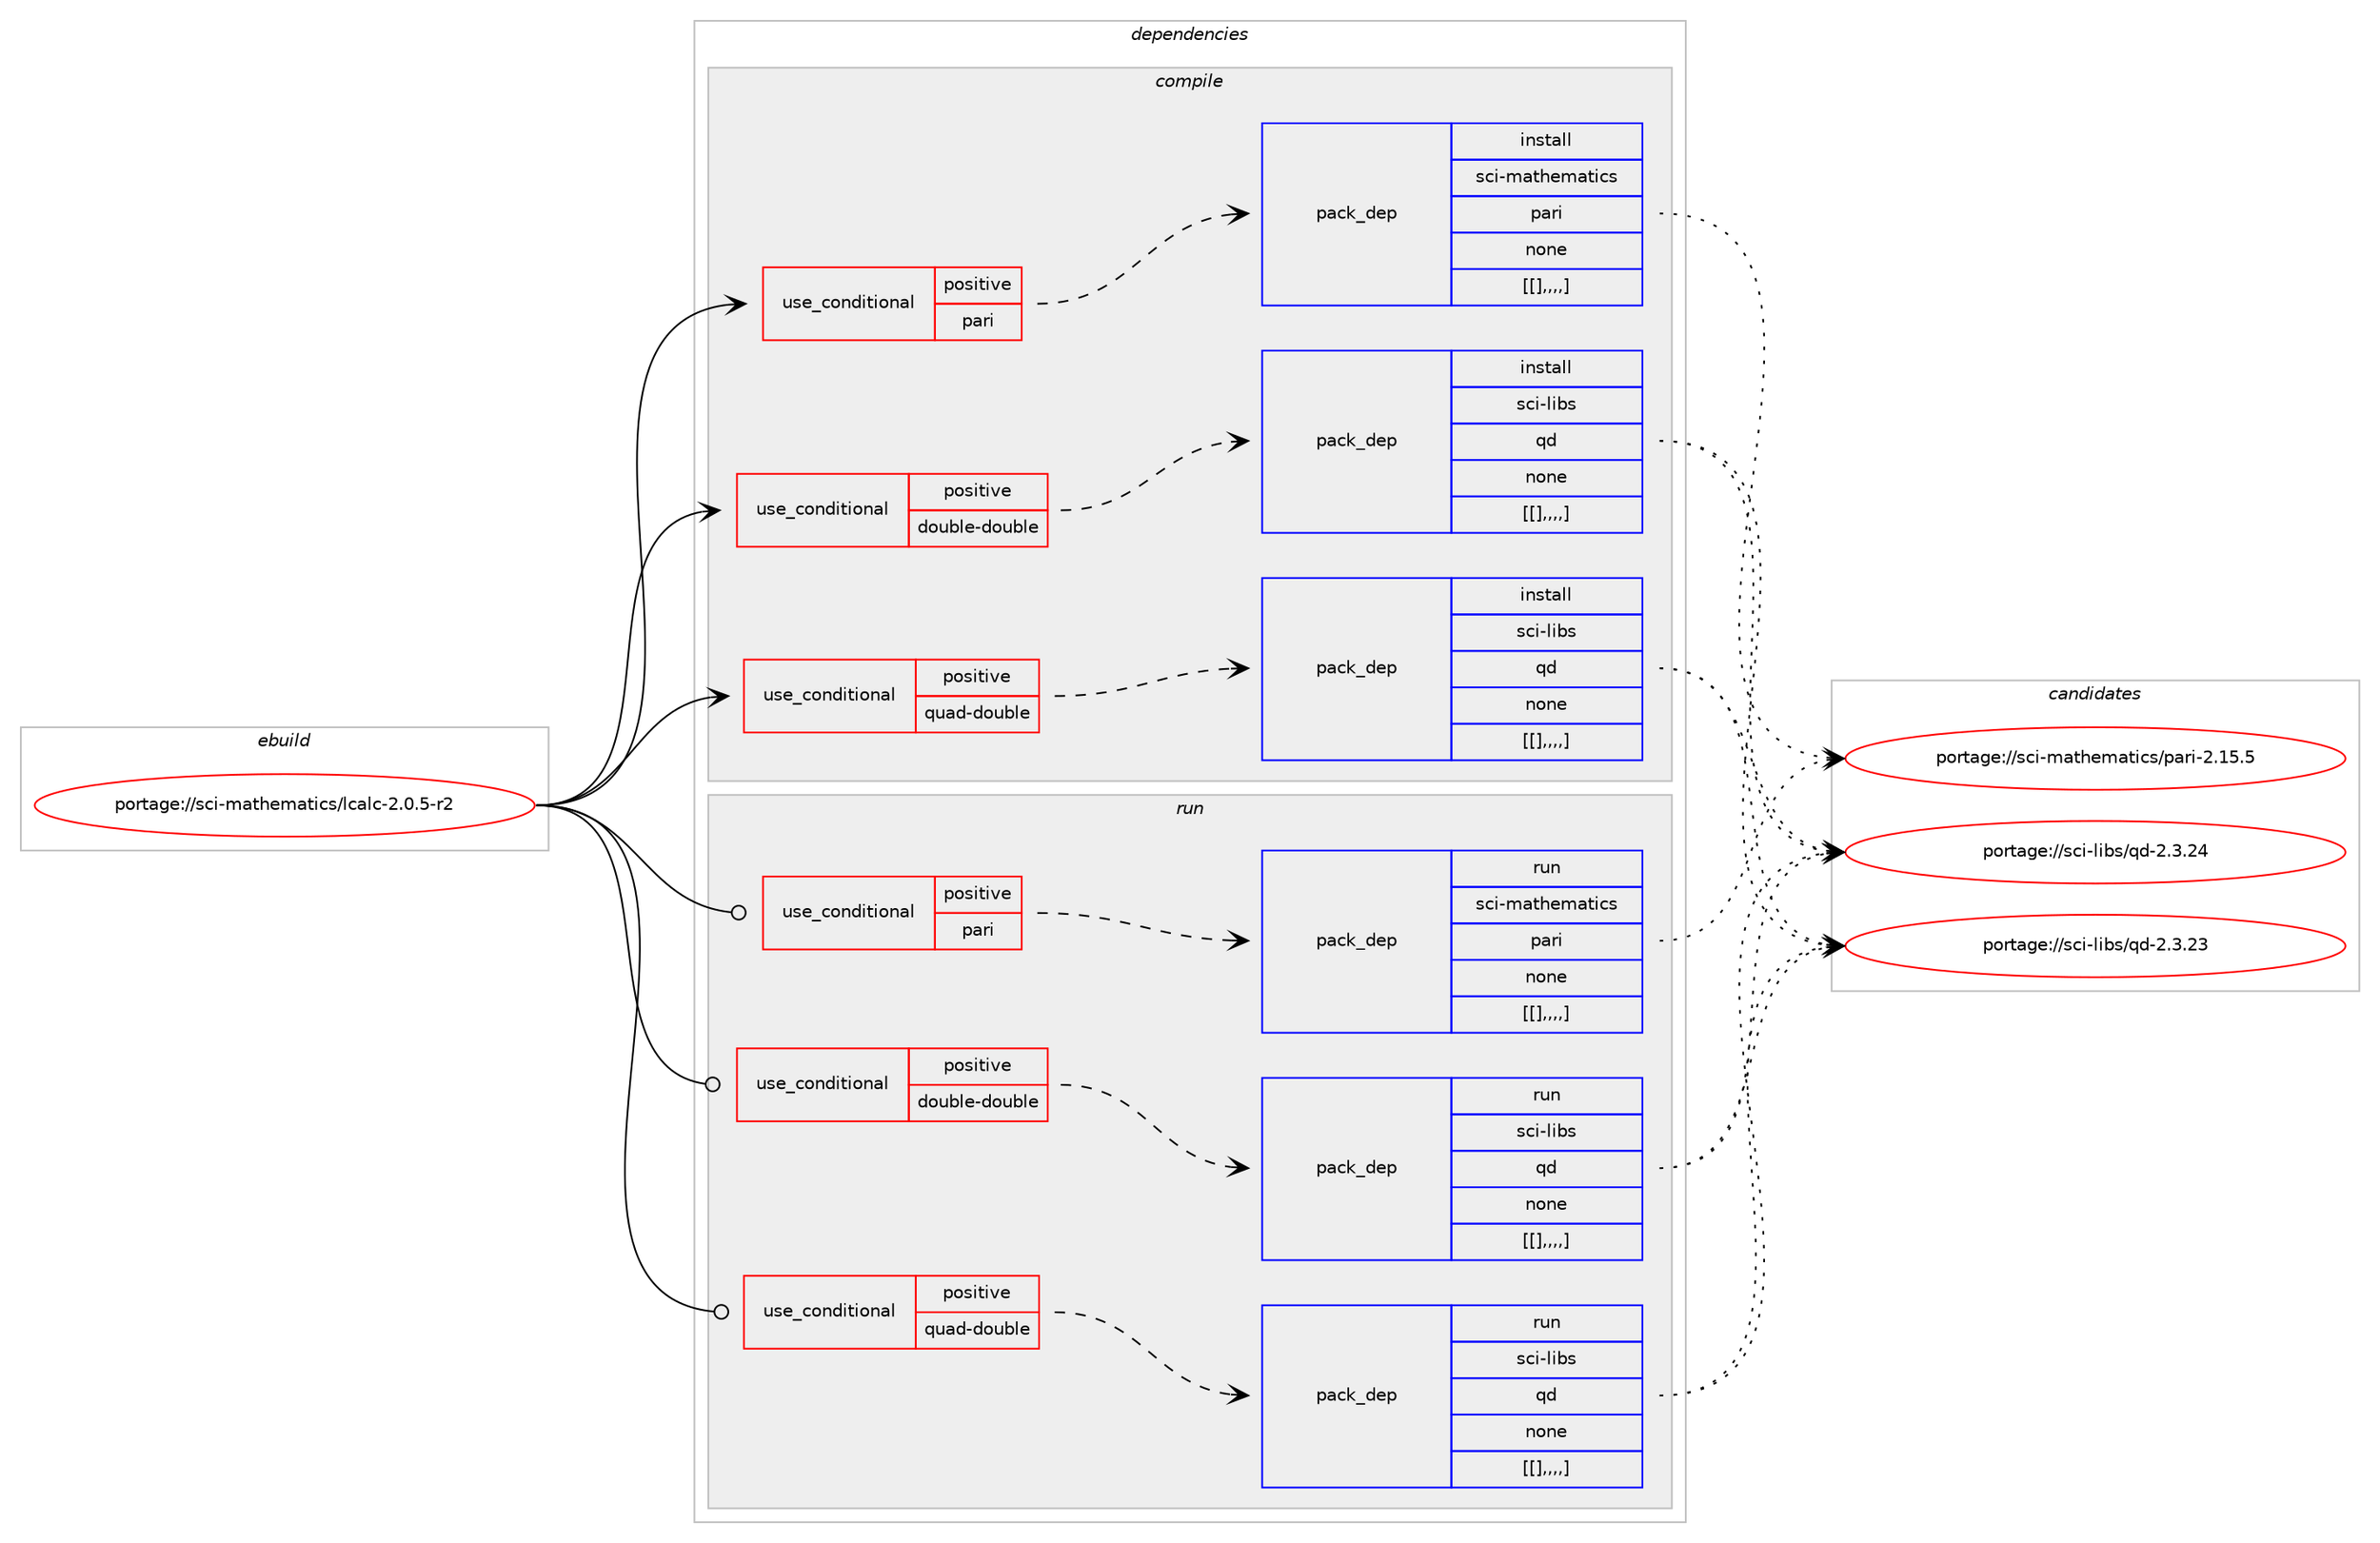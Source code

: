 digraph prolog {

# *************
# Graph options
# *************

newrank=true;
concentrate=true;
compound=true;
graph [rankdir=LR,fontname=Helvetica,fontsize=10,ranksep=1.5];#, ranksep=2.5, nodesep=0.2];
edge  [arrowhead=vee];
node  [fontname=Helvetica,fontsize=10];

# **********
# The ebuild
# **********

subgraph cluster_leftcol {
color=gray;
label=<<i>ebuild</i>>;
id [label="portage://sci-mathematics/lcalc-2.0.5-r2", color=red, width=4, href="../sci-mathematics/lcalc-2.0.5-r2.svg"];
}

# ****************
# The dependencies
# ****************

subgraph cluster_midcol {
color=gray;
label=<<i>dependencies</i>>;
subgraph cluster_compile {
fillcolor="#eeeeee";
style=filled;
label=<<i>compile</i>>;
subgraph cond112273 {
dependency424571 [label=<<TABLE BORDER="0" CELLBORDER="1" CELLSPACING="0" CELLPADDING="4"><TR><TD ROWSPAN="3" CELLPADDING="10">use_conditional</TD></TR><TR><TD>positive</TD></TR><TR><TD>double-double</TD></TR></TABLE>>, shape=none, color=red];
subgraph pack309283 {
dependency424572 [label=<<TABLE BORDER="0" CELLBORDER="1" CELLSPACING="0" CELLPADDING="4" WIDTH="220"><TR><TD ROWSPAN="6" CELLPADDING="30">pack_dep</TD></TR><TR><TD WIDTH="110">install</TD></TR><TR><TD>sci-libs</TD></TR><TR><TD>qd</TD></TR><TR><TD>none</TD></TR><TR><TD>[[],,,,]</TD></TR></TABLE>>, shape=none, color=blue];
}
dependency424571:e -> dependency424572:w [weight=20,style="dashed",arrowhead="vee"];
}
id:e -> dependency424571:w [weight=20,style="solid",arrowhead="vee"];
subgraph cond112274 {
dependency424573 [label=<<TABLE BORDER="0" CELLBORDER="1" CELLSPACING="0" CELLPADDING="4"><TR><TD ROWSPAN="3" CELLPADDING="10">use_conditional</TD></TR><TR><TD>positive</TD></TR><TR><TD>pari</TD></TR></TABLE>>, shape=none, color=red];
subgraph pack309284 {
dependency424574 [label=<<TABLE BORDER="0" CELLBORDER="1" CELLSPACING="0" CELLPADDING="4" WIDTH="220"><TR><TD ROWSPAN="6" CELLPADDING="30">pack_dep</TD></TR><TR><TD WIDTH="110">install</TD></TR><TR><TD>sci-mathematics</TD></TR><TR><TD>pari</TD></TR><TR><TD>none</TD></TR><TR><TD>[[],,,,]</TD></TR></TABLE>>, shape=none, color=blue];
}
dependency424573:e -> dependency424574:w [weight=20,style="dashed",arrowhead="vee"];
}
id:e -> dependency424573:w [weight=20,style="solid",arrowhead="vee"];
subgraph cond112275 {
dependency424575 [label=<<TABLE BORDER="0" CELLBORDER="1" CELLSPACING="0" CELLPADDING="4"><TR><TD ROWSPAN="3" CELLPADDING="10">use_conditional</TD></TR><TR><TD>positive</TD></TR><TR><TD>quad-double</TD></TR></TABLE>>, shape=none, color=red];
subgraph pack309285 {
dependency424576 [label=<<TABLE BORDER="0" CELLBORDER="1" CELLSPACING="0" CELLPADDING="4" WIDTH="220"><TR><TD ROWSPAN="6" CELLPADDING="30">pack_dep</TD></TR><TR><TD WIDTH="110">install</TD></TR><TR><TD>sci-libs</TD></TR><TR><TD>qd</TD></TR><TR><TD>none</TD></TR><TR><TD>[[],,,,]</TD></TR></TABLE>>, shape=none, color=blue];
}
dependency424575:e -> dependency424576:w [weight=20,style="dashed",arrowhead="vee"];
}
id:e -> dependency424575:w [weight=20,style="solid",arrowhead="vee"];
}
subgraph cluster_compileandrun {
fillcolor="#eeeeee";
style=filled;
label=<<i>compile and run</i>>;
}
subgraph cluster_run {
fillcolor="#eeeeee";
style=filled;
label=<<i>run</i>>;
subgraph cond112276 {
dependency424577 [label=<<TABLE BORDER="0" CELLBORDER="1" CELLSPACING="0" CELLPADDING="4"><TR><TD ROWSPAN="3" CELLPADDING="10">use_conditional</TD></TR><TR><TD>positive</TD></TR><TR><TD>double-double</TD></TR></TABLE>>, shape=none, color=red];
subgraph pack309286 {
dependency424578 [label=<<TABLE BORDER="0" CELLBORDER="1" CELLSPACING="0" CELLPADDING="4" WIDTH="220"><TR><TD ROWSPAN="6" CELLPADDING="30">pack_dep</TD></TR><TR><TD WIDTH="110">run</TD></TR><TR><TD>sci-libs</TD></TR><TR><TD>qd</TD></TR><TR><TD>none</TD></TR><TR><TD>[[],,,,]</TD></TR></TABLE>>, shape=none, color=blue];
}
dependency424577:e -> dependency424578:w [weight=20,style="dashed",arrowhead="vee"];
}
id:e -> dependency424577:w [weight=20,style="solid",arrowhead="odot"];
subgraph cond112277 {
dependency424579 [label=<<TABLE BORDER="0" CELLBORDER="1" CELLSPACING="0" CELLPADDING="4"><TR><TD ROWSPAN="3" CELLPADDING="10">use_conditional</TD></TR><TR><TD>positive</TD></TR><TR><TD>pari</TD></TR></TABLE>>, shape=none, color=red];
subgraph pack309287 {
dependency424580 [label=<<TABLE BORDER="0" CELLBORDER="1" CELLSPACING="0" CELLPADDING="4" WIDTH="220"><TR><TD ROWSPAN="6" CELLPADDING="30">pack_dep</TD></TR><TR><TD WIDTH="110">run</TD></TR><TR><TD>sci-mathematics</TD></TR><TR><TD>pari</TD></TR><TR><TD>none</TD></TR><TR><TD>[[],,,,]</TD></TR></TABLE>>, shape=none, color=blue];
}
dependency424579:e -> dependency424580:w [weight=20,style="dashed",arrowhead="vee"];
}
id:e -> dependency424579:w [weight=20,style="solid",arrowhead="odot"];
subgraph cond112278 {
dependency424581 [label=<<TABLE BORDER="0" CELLBORDER="1" CELLSPACING="0" CELLPADDING="4"><TR><TD ROWSPAN="3" CELLPADDING="10">use_conditional</TD></TR><TR><TD>positive</TD></TR><TR><TD>quad-double</TD></TR></TABLE>>, shape=none, color=red];
subgraph pack309288 {
dependency424582 [label=<<TABLE BORDER="0" CELLBORDER="1" CELLSPACING="0" CELLPADDING="4" WIDTH="220"><TR><TD ROWSPAN="6" CELLPADDING="30">pack_dep</TD></TR><TR><TD WIDTH="110">run</TD></TR><TR><TD>sci-libs</TD></TR><TR><TD>qd</TD></TR><TR><TD>none</TD></TR><TR><TD>[[],,,,]</TD></TR></TABLE>>, shape=none, color=blue];
}
dependency424581:e -> dependency424582:w [weight=20,style="dashed",arrowhead="vee"];
}
id:e -> dependency424581:w [weight=20,style="solid",arrowhead="odot"];
}
}

# **************
# The candidates
# **************

subgraph cluster_choices {
rank=same;
color=gray;
label=<<i>candidates</i>>;

subgraph choice309283 {
color=black;
nodesep=1;
choice1159910545108105981154711310045504651465052 [label="portage://sci-libs/qd-2.3.24", color=red, width=4,href="../sci-libs/qd-2.3.24.svg"];
choice1159910545108105981154711310045504651465051 [label="portage://sci-libs/qd-2.3.23", color=red, width=4,href="../sci-libs/qd-2.3.23.svg"];
dependency424572:e -> choice1159910545108105981154711310045504651465052:w [style=dotted,weight="100"];
dependency424572:e -> choice1159910545108105981154711310045504651465051:w [style=dotted,weight="100"];
}
subgraph choice309284 {
color=black;
nodesep=1;
choice1159910545109971161041011099711610599115471129711410545504649534653 [label="portage://sci-mathematics/pari-2.15.5", color=red, width=4,href="../sci-mathematics/pari-2.15.5.svg"];
dependency424574:e -> choice1159910545109971161041011099711610599115471129711410545504649534653:w [style=dotted,weight="100"];
}
subgraph choice309285 {
color=black;
nodesep=1;
choice1159910545108105981154711310045504651465052 [label="portage://sci-libs/qd-2.3.24", color=red, width=4,href="../sci-libs/qd-2.3.24.svg"];
choice1159910545108105981154711310045504651465051 [label="portage://sci-libs/qd-2.3.23", color=red, width=4,href="../sci-libs/qd-2.3.23.svg"];
dependency424576:e -> choice1159910545108105981154711310045504651465052:w [style=dotted,weight="100"];
dependency424576:e -> choice1159910545108105981154711310045504651465051:w [style=dotted,weight="100"];
}
subgraph choice309286 {
color=black;
nodesep=1;
choice1159910545108105981154711310045504651465052 [label="portage://sci-libs/qd-2.3.24", color=red, width=4,href="../sci-libs/qd-2.3.24.svg"];
choice1159910545108105981154711310045504651465051 [label="portage://sci-libs/qd-2.3.23", color=red, width=4,href="../sci-libs/qd-2.3.23.svg"];
dependency424578:e -> choice1159910545108105981154711310045504651465052:w [style=dotted,weight="100"];
dependency424578:e -> choice1159910545108105981154711310045504651465051:w [style=dotted,weight="100"];
}
subgraph choice309287 {
color=black;
nodesep=1;
choice1159910545109971161041011099711610599115471129711410545504649534653 [label="portage://sci-mathematics/pari-2.15.5", color=red, width=4,href="../sci-mathematics/pari-2.15.5.svg"];
dependency424580:e -> choice1159910545109971161041011099711610599115471129711410545504649534653:w [style=dotted,weight="100"];
}
subgraph choice309288 {
color=black;
nodesep=1;
choice1159910545108105981154711310045504651465052 [label="portage://sci-libs/qd-2.3.24", color=red, width=4,href="../sci-libs/qd-2.3.24.svg"];
choice1159910545108105981154711310045504651465051 [label="portage://sci-libs/qd-2.3.23", color=red, width=4,href="../sci-libs/qd-2.3.23.svg"];
dependency424582:e -> choice1159910545108105981154711310045504651465052:w [style=dotted,weight="100"];
dependency424582:e -> choice1159910545108105981154711310045504651465051:w [style=dotted,weight="100"];
}
}

}
